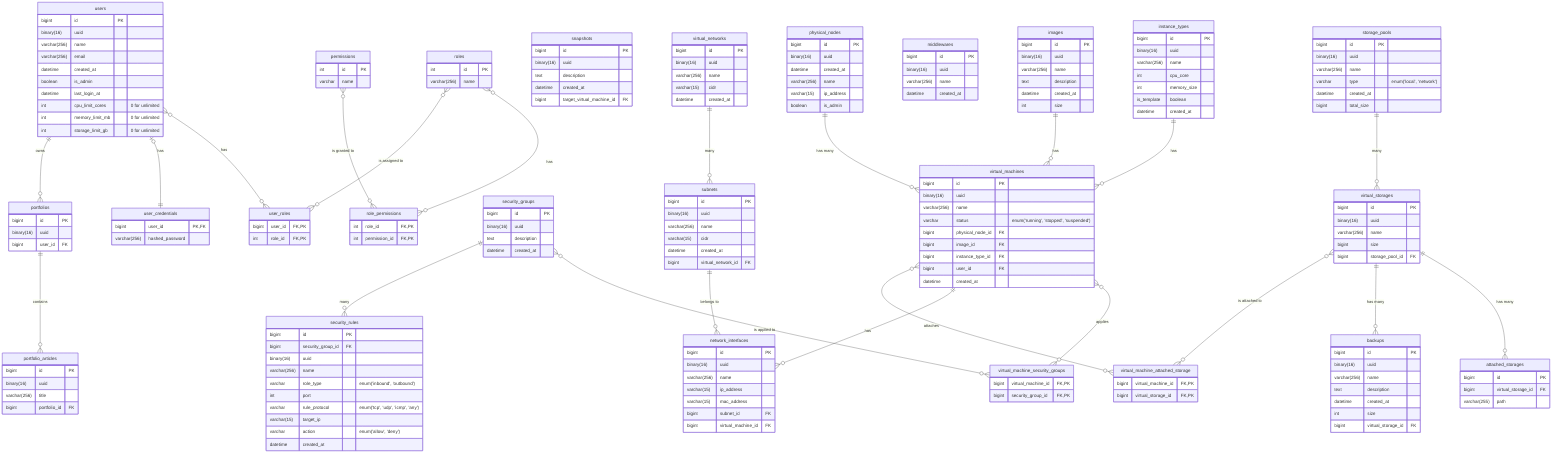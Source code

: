 erDiagram

portfolios {
    bigint id PK
    binary(16) uuid
    bigint user_id FK
}

portfolio_articles {
    bigint id PK
    binary(16) uuid
    varchar(256) title
    bigint portfolio_id FK
}


users {
    bigint id PK
    binary(16) uuid
    varchar(256) name
    varchar(256) email
    datetime created_at
    boolean is_admin
    datetime last_login_at
    int cpu_limit_cores "0 for unlimited"
    int memory_limit_mb "0 for unlimited"
    int storage_limit_gb "0 for unlimited"
}

user_credentials {
    bigint user_id PK, FK
    varchar(256) hashed_password
}

permissions {
    int id PK
    varchar name
}

roles {
    int id PK
    varchar(256) name
}

role_permissions {
    int role_id FK, PK
    int permission_id FK, PK
}

user_roles {
    bigint user_id FK, PK
    int role_id FK, PK
}

backups {
    bigint id PK
    binary(16) uuid
    varchar(256) name
    text description
    datetime created_at
    int size
    bigint virtual_storage_id FK
}

snapshots {
    bigint id PK
    binary(16) uuid
    text description
    datetime created_at
    bigint target_virtual_machine_id FK
}

images {
    bigint id PK
    binary(16) uuid
    varchar(256) name
    text description
    datetime created_at
    int size
}

instance_types {
    bigint id PK
    binary(16) uuid
    varchar(256) name
    int cpu_core
    int memory_size
    is_template boolean ""
    datetime created_at
}

middlewares {
    bigint id PK
    binary(16) uuid
    varchar(256) name
    datetime created_at
}

network_interfaces {
    bigint id PK
    binary(16) uuid
    varchar(256) name
    varchar(15) ip_address
    varchar(15) mac_address
    bigint subnet_id FK
    bigint virtual_machine_id FK
}

physical_nodes {
    bigint id PK
    binary(16) uuid
    datetime created_at
    varchar(256) name
    varchar(15) ip_address
    boolean is_admin
}

security_groups {
    bigint id PK
    binary(16) uuid
    text description
    datetime created_at
}

security_rules {
    bigint id PK
    bigint security_group_id FK
    binary(16) uuid
    varchar(256) name
    varchar role_type "enum('inbound', 'outbound')"
    int port
    varchar rule_protocol "enum('tcp', 'udp', 'icmp', 'any')"
    varchar(15) target_ip
    varchar action "enum('allow', 'deny')"
    datetime created_at
}



storage_pools {
    bigint id PK
    binary(16) uuid
    varchar(256) name
    varchar type "enum('local', 'network')"
    datetime created_at
    bigint total_size
}

virtual_storages {
    bigint id PK
    binary(16) uuid
    varchar(256) name
    bigint size
    bigint storage_pool_id FK
}

attached_storages {
    bigint id PK
    bigint virtual_storage_id FK
    varchar(255) path
}

virtual_machine_attached_storage {
        bigint virtual_machine_id FK, PK
        bigint virtual_storage_id FK, PK
}

virtual_networks {
    bigint id PK
    binary(16) uuid
    varchar(256) name
    varchar(15) cidr
    datetime created_at
}

subnets {
    bigint id PK
    binary(16) uuid
    varchar(256) name
    varchar(15) cidr
    datetime created_at
    bigint virtual_network_id FK
}

virtual_machine_security_groups {
        bigint virtual_machine_id FK, PK
        bigint security_group_id FK, PK
}

virtual_machines {
    bigint id PK
    binary(16) uuid
    varchar(256) name
    varchar status "enum('running', 'stopped', 'suspended')"
    bigint physical_node_id FK
    bigint image_id FK
    bigint instance_type_id FK
    bigint user_id FK
    datetime created_at
}

physical_nodes ||--o{ virtual_machines : "has many"

images ||--o{ virtual_machines : "has"
instance_types ||--o{ virtual_machines : "has"

virtual_machines }o--o{ virtual_machine_attached_storage : "attaches"
virtual_storages }o--o{ virtual_machine_attached_storage : "is attached to"
virtual_storages ||--o{ backups : "has many"
virtual_storages ||--o{ attached_storages : "has many"
storage_pools ||--o{ virtual_storages : "many"

%% virtual_machine_attached_nic {
%%     bigint virtual_machine_id FK, PK
%%     bigint network_interface_id FK, PK
%% }
subnets ||--o{ network_interfaces : "belongs to"
virtual_machines ||--o{ network_interfaces : "has"
virtual_networks ||--o{ subnets : "many"

security_groups ||--o{ security_rules : "many"
virtual_machines }o--o{ virtual_machine_security_groups : "applies"
security_groups }o--o{ virtual_machine_security_groups : "is applied to"

users ||--o{ portfolios : "owns"
portfolios ||--o{ portfolio_articles : "contains"
users |o--|| user_credentials : "has"
users }o--o{ user_roles : "has"
roles }o--o{ user_roles : "is assigned to"
roles }o--o{ role_permissions : "has"
permissions }o--o{ role_permissions : "is granted to"